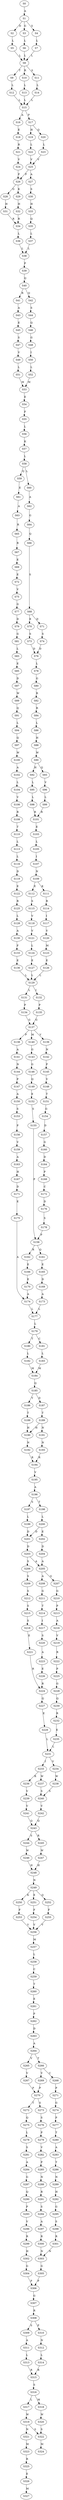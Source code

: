 strict digraph  {
	S0 -> S1 [ label = A ];
	S1 -> S2 [ label = D ];
	S1 -> S3 [ label = G ];
	S1 -> S4 [ label = S ];
	S2 -> S5 [ label = L ];
	S3 -> S6 [ label = L ];
	S4 -> S7 [ label = L ];
	S5 -> S8 [ label = L ];
	S6 -> S8 [ label = L ];
	S7 -> S8 [ label = L ];
	S8 -> S9 [ label = T ];
	S8 -> S10 [ label = R ];
	S8 -> S11 [ label = S ];
	S9 -> S12 [ label = L ];
	S10 -> S13 [ label = L ];
	S11 -> S14 [ label = L ];
	S12 -> S15 [ label = L ];
	S13 -> S15 [ label = L ];
	S14 -> S15 [ label = L ];
	S15 -> S16 [ label = A ];
	S15 -> S17 [ label = P ];
	S16 -> S18 [ label = E ];
	S17 -> S19 [ label = H ];
	S17 -> S20 [ label = Q ];
	S18 -> S21 [ label = R ];
	S19 -> S22 [ label = L ];
	S20 -> S23 [ label = L ];
	S21 -> S24 [ label = V ];
	S22 -> S25 [ label = V ];
	S23 -> S25 [ label = V ];
	S24 -> S26 [ label = P ];
	S25 -> S27 [ label = A ];
	S25 -> S26 [ label = P ];
	S26 -> S28 [ label = G ];
	S26 -> S29 [ label = K ];
	S27 -> S30 [ label = S ];
	S28 -> S31 [ label = H ];
	S29 -> S32 [ label = H ];
	S30 -> S33 [ label = H ];
	S31 -> S34 [ label = R ];
	S32 -> S34 [ label = R ];
	S33 -> S35 [ label = Q ];
	S34 -> S36 [ label = L ];
	S35 -> S37 [ label = L ];
	S36 -> S38 [ label = L ];
	S37 -> S38 [ label = L ];
	S38 -> S39 [ label = P ];
	S39 -> S40 [ label = Q ];
	S40 -> S41 [ label = R ];
	S40 -> S42 [ label = Q ];
	S41 -> S43 [ label = A ];
	S42 -> S44 [ label = S ];
	S43 -> S45 [ label = E ];
	S44 -> S46 [ label = Q ];
	S45 -> S47 [ label = S ];
	S46 -> S48 [ label = G ];
	S47 -> S49 [ label = V ];
	S48 -> S50 [ label = I ];
	S49 -> S51 [ label = L ];
	S50 -> S52 [ label = L ];
	S51 -> S53 [ label = M ];
	S52 -> S53 [ label = M ];
	S53 -> S54 [ label = E ];
	S54 -> S55 [ label = F ];
	S55 -> S56 [ label = L ];
	S56 -> S57 [ label = K ];
	S57 -> S58 [ label = L ];
	S58 -> S59 [ label = Q ];
	S58 -> S60 [ label = L ];
	S59 -> S61 [ label = E ];
	S60 -> S62 [ label = A ];
	S61 -> S63 [ label = A ];
	S62 -> S64 [ label = G ];
	S63 -> S65 [ label = R ];
	S64 -> S66 [ label = Q ];
	S65 -> S67 [ label = R ];
	S66 -> S68 [ label = S ];
	S67 -> S69 [ label = E ];
	S68 -> S70 [ label = E ];
	S68 -> S71 [ label = D ];
	S69 -> S72 [ label = E ];
	S70 -> S73 [ label = S ];
	S71 -> S74 [ label = S ];
	S72 -> S75 [ label = V ];
	S73 -> S76 [ label = D ];
	S74 -> S76 [ label = D ];
	S75 -> S77 [ label = G ];
	S76 -> S78 [ label = L ];
	S77 -> S79 [ label = D ];
	S78 -> S80 [ label = G ];
	S79 -> S81 [ label = G ];
	S80 -> S82 [ label = R ];
	S81 -> S83 [ label = L ];
	S82 -> S84 [ label = R ];
	S83 -> S85 [ label = E ];
	S84 -> S86 [ label = L ];
	S85 -> S87 [ label = D ];
	S86 -> S88 [ label = H ];
	S87 -> S89 [ label = W ];
	S88 -> S90 [ label = W ];
	S89 -> S91 [ label = Q ];
	S90 -> S92 [ label = H ];
	S90 -> S93 [ label = Q ];
	S91 -> S94 [ label = L ];
	S92 -> S95 [ label = L ];
	S93 -> S96 [ label = V ];
	S94 -> S97 [ label = Q ];
	S95 -> S98 [ label = L ];
	S96 -> S99 [ label = L ];
	S97 -> S100 [ label = W ];
	S98 -> S101 [ label = R ];
	S99 -> S101 [ label = R ];
	S100 -> S102 [ label = A ];
	S101 -> S103 [ label = E ];
	S102 -> S104 [ label = L ];
	S103 -> S105 [ label = L ];
	S104 -> S106 [ label = V ];
	S105 -> S107 [ label = I ];
	S106 -> S108 [ label = R ];
	S107 -> S109 [ label = N ];
	S108 -> S110 [ label = T ];
	S109 -> S111 [ label = K ];
	S109 -> S112 [ label = E ];
	S110 -> S113 [ label = L ];
	S111 -> S114 [ label = R ];
	S112 -> S115 [ label = S ];
	S113 -> S116 [ label = L ];
	S114 -> S117 [ label = I ];
	S115 -> S118 [ label = V ];
	S116 -> S119 [ label = D ];
	S117 -> S120 [ label = V ];
	S118 -> S121 [ label = V ];
	S119 -> S122 [ label = E ];
	S120 -> S123 [ label = M ];
	S121 -> S124 [ label = L ];
	S122 -> S125 [ label = R ];
	S123 -> S126 [ label = E ];
	S124 -> S127 [ label = E ];
	S125 -> S128 [ label = L ];
	S126 -> S129 [ label = L ];
	S127 -> S129 [ label = L ];
	S128 -> S130 [ label = A ];
	S129 -> S131 [ label = L ];
	S129 -> S132 [ label = I ];
	S130 -> S133 [ label = F ];
	S131 -> S134 [ label = P ];
	S132 -> S135 [ label = P ];
	S133 -> S136 [ label = E ];
	S134 -> S137 [ label = G ];
	S135 -> S137 [ label = G ];
	S136 -> S129 [ label = L ];
	S137 -> S138 [ label = P ];
	S137 -> S139 [ label = V ];
	S137 -> S140 [ label = M ];
	S138 -> S141 [ label = A ];
	S139 -> S142 [ label = N ];
	S140 -> S143 [ label = G ];
	S141 -> S144 [ label = N ];
	S142 -> S145 [ label = P ];
	S143 -> S146 [ label = G ];
	S144 -> S147 [ label = P ];
	S145 -> S148 [ label = V ];
	S146 -> S149 [ label = Q ];
	S147 -> S150 [ label = A ];
	S148 -> S151 [ label = T ];
	S149 -> S152 [ label = E ];
	S150 -> S153 [ label = S ];
	S151 -> S154 [ label = G ];
	S152 -> S155 [ label = S ];
	S153 -> S156 [ label = P ];
	S154 -> S157 [ label = D ];
	S155 -> S158 [ label = P ];
	S156 -> S159 [ label = V ];
	S157 -> S160 [ label = G ];
	S158 -> S161 [ label = Q ];
	S158 -> S162 [ label = R ];
	S159 -> S163 [ label = A ];
	S160 -> S164 [ label = D ];
	S161 -> S165 [ label = E ];
	S162 -> S166 [ label = E ];
	S163 -> S167 [ label = H ];
	S164 -> S168 [ label = P ];
	S165 -> S169 [ label = D ];
	S166 -> S170 [ label = E ];
	S167 -> S171 [ label = D ];
	S168 -> S172 [ label = C ];
	S169 -> S173 [ label = A ];
	S170 -> S174 [ label = A ];
	S171 -> S175 [ label = E ];
	S172 -> S176 [ label = D ];
	S173 -> S177 [ label = L ];
	S174 -> S177 [ label = L ];
	S175 -> S174 [ label = A ];
	S176 -> S178 [ label = S ];
	S177 -> S179 [ label = L ];
	S178 -> S158 [ label = P ];
	S179 -> S180 [ label = T ];
	S179 -> S181 [ label = C ];
	S180 -> S182 [ label = L ];
	S181 -> S183 [ label = L ];
	S182 -> S184 [ label = M ];
	S183 -> S184 [ label = M ];
	S184 -> S185 [ label = Q ];
	S185 -> S186 [ label = Y ];
	S185 -> S187 [ label = D ];
	S186 -> S188 [ label = T ];
	S187 -> S189 [ label = T ];
	S188 -> S190 [ label = H ];
	S189 -> S190 [ label = H ];
	S189 -> S191 [ label = N ];
	S190 -> S192 [ label = N ];
	S191 -> S193 [ label = N ];
	S192 -> S194 [ label = R ];
	S193 -> S194 [ label = R ];
	S194 -> S195 [ label = V ];
	S195 -> S196 [ label = A ];
	S196 -> S197 [ label = S ];
	S196 -> S198 [ label = T ];
	S197 -> S199 [ label = L ];
	S198 -> S200 [ label = L ];
	S199 -> S201 [ label = D ];
	S200 -> S201 [ label = D ];
	S200 -> S202 [ label = E ];
	S201 -> S203 [ label = D ];
	S202 -> S204 [ label = D ];
	S203 -> S205 [ label = A ];
	S203 -> S206 [ label = S ];
	S204 -> S205 [ label = A ];
	S205 -> S207 [ label = G ];
	S205 -> S208 [ label = A ];
	S206 -> S209 [ label = S ];
	S207 -> S210 [ label = G ];
	S208 -> S211 [ label = G ];
	S209 -> S212 [ label = S ];
	S210 -> S213 [ label = P ];
	S211 -> S214 [ label = T ];
	S212 -> S215 [ label = S ];
	S213 -> S216 [ label = A ];
	S214 -> S217 [ label = I ];
	S215 -> S218 [ label = S ];
	S216 -> S219 [ label = V ];
	S217 -> S220 [ label = S ];
	S218 -> S221 [ label = E ];
	S219 -> S222 [ label = R ];
	S220 -> S223 [ label = A ];
	S221 -> S224 [ label = R ];
	S222 -> S225 [ label = P ];
	S223 -> S226 [ label = E ];
	S224 -> S227 [ label = Q ];
	S225 -> S228 [ label = G ];
	S226 -> S224 [ label = R ];
	S227 -> S229 [ label = E ];
	S228 -> S230 [ label = Q ];
	S229 -> S231 [ label = L ];
	S230 -> S232 [ label = R ];
	S231 -> S233 [ label = I ];
	S231 -> S234 [ label = V ];
	S232 -> S235 [ label = E ];
	S233 -> S236 [ label = R ];
	S233 -> S237 [ label = W ];
	S234 -> S238 [ label = W ];
	S235 -> S231 [ label = L ];
	S236 -> S239 [ label = V ];
	S237 -> S240 [ label = S ];
	S238 -> S240 [ label = S ];
	S239 -> S241 [ label = V ];
	S240 -> S242 [ label = V ];
	S241 -> S243 [ label = Q ];
	S242 -> S243 [ label = Q ];
	S243 -> S244 [ label = S ];
	S243 -> S245 [ label = R ];
	S244 -> S246 [ label = W ];
	S245 -> S247 [ label = W ];
	S246 -> S248 [ label = H ];
	S247 -> S248 [ label = H ];
	S248 -> S249 [ label = N ];
	S249 -> S250 [ label = K ];
	S249 -> S251 [ label = E ];
	S249 -> S252 [ label = Q ];
	S250 -> S253 [ label = F ];
	S251 -> S254 [ label = F ];
	S252 -> S255 [ label = F ];
	S253 -> S256 [ label = V ];
	S254 -> S256 [ label = V ];
	S255 -> S256 [ label = V ];
	S256 -> S257 [ label = M ];
	S257 -> S258 [ label = L ];
	S258 -> S259 [ label = C ];
	S259 -> S260 [ label = T ];
	S260 -> S261 [ label = E ];
	S261 -> S262 [ label = P ];
	S262 -> S263 [ label = D ];
	S263 -> S264 [ label = A ];
	S264 -> S265 [ label = V ];
	S264 -> S266 [ label = T ];
	S265 -> S267 [ label = V ];
	S266 -> S268 [ label = C ];
	S266 -> S269 [ label = V ];
	S267 -> S270 [ label = P ];
	S268 -> S271 [ label = P ];
	S269 -> S270 [ label = P ];
	S270 -> S272 [ label = T ];
	S270 -> S273 [ label = S ];
	S271 -> S274 [ label = G ];
	S272 -> S275 [ label = Q ];
	S273 -> S276 [ label = S ];
	S274 -> S277 [ label = P ];
	S275 -> S278 [ label = L ];
	S276 -> S279 [ label = P ];
	S277 -> S280 [ label = T ];
	S278 -> S281 [ label = S ];
	S279 -> S282 [ label = V ];
	S280 -> S283 [ label = A ];
	S281 -> S284 [ label = A ];
	S282 -> S285 [ label = P ];
	S283 -> S286 [ label = T ];
	S284 -> S287 [ label = G ];
	S285 -> S288 [ label = N ];
	S286 -> S289 [ label = N ];
	S287 -> S290 [ label = Q ];
	S288 -> S291 [ label = R ];
	S289 -> S292 [ label = H ];
	S290 -> S293 [ label = P ];
	S291 -> S294 [ label = S ];
	S292 -> S295 [ label = G ];
	S293 -> S296 [ label = V ];
	S294 -> S297 [ label = A ];
	S295 -> S298 [ label = S ];
	S296 -> S299 [ label = R ];
	S297 -> S300 [ label = R ];
	S298 -> S301 [ label = R ];
	S299 -> S302 [ label = H ];
	S300 -> S303 [ label = N ];
	S301 -> S303 [ label = N ];
	S302 -> S304 [ label = G ];
	S303 -> S305 [ label = G ];
	S304 -> S306 [ label = P ];
	S305 -> S306 [ label = P ];
	S306 -> S307 [ label = G ];
	S307 -> S308 [ label = R ];
	S308 -> S309 [ label = S ];
	S308 -> S310 [ label = P ];
	S309 -> S311 [ label = A ];
	S310 -> S312 [ label = N ];
	S311 -> S313 [ label = L ];
	S312 -> S314 [ label = L ];
	S313 -> S315 [ label = R ];
	S314 -> S315 [ label = R ];
	S315 -> S316 [ label = S ];
	S316 -> S317 [ label = L ];
	S316 -> S318 [ label = M ];
	S317 -> S319 [ label = W ];
	S318 -> S320 [ label = W ];
	S319 -> S321 [ label = N ];
	S319 -> S322 [ label = S ];
	S320 -> S322 [ label = S ];
	S321 -> S323 [ label = M ];
	S322 -> S324 [ label = M ];
	S323 -> S325 [ label = R ];
	S325 -> S326 [ label = E ];
	S326 -> S327 [ label = M ];
}
